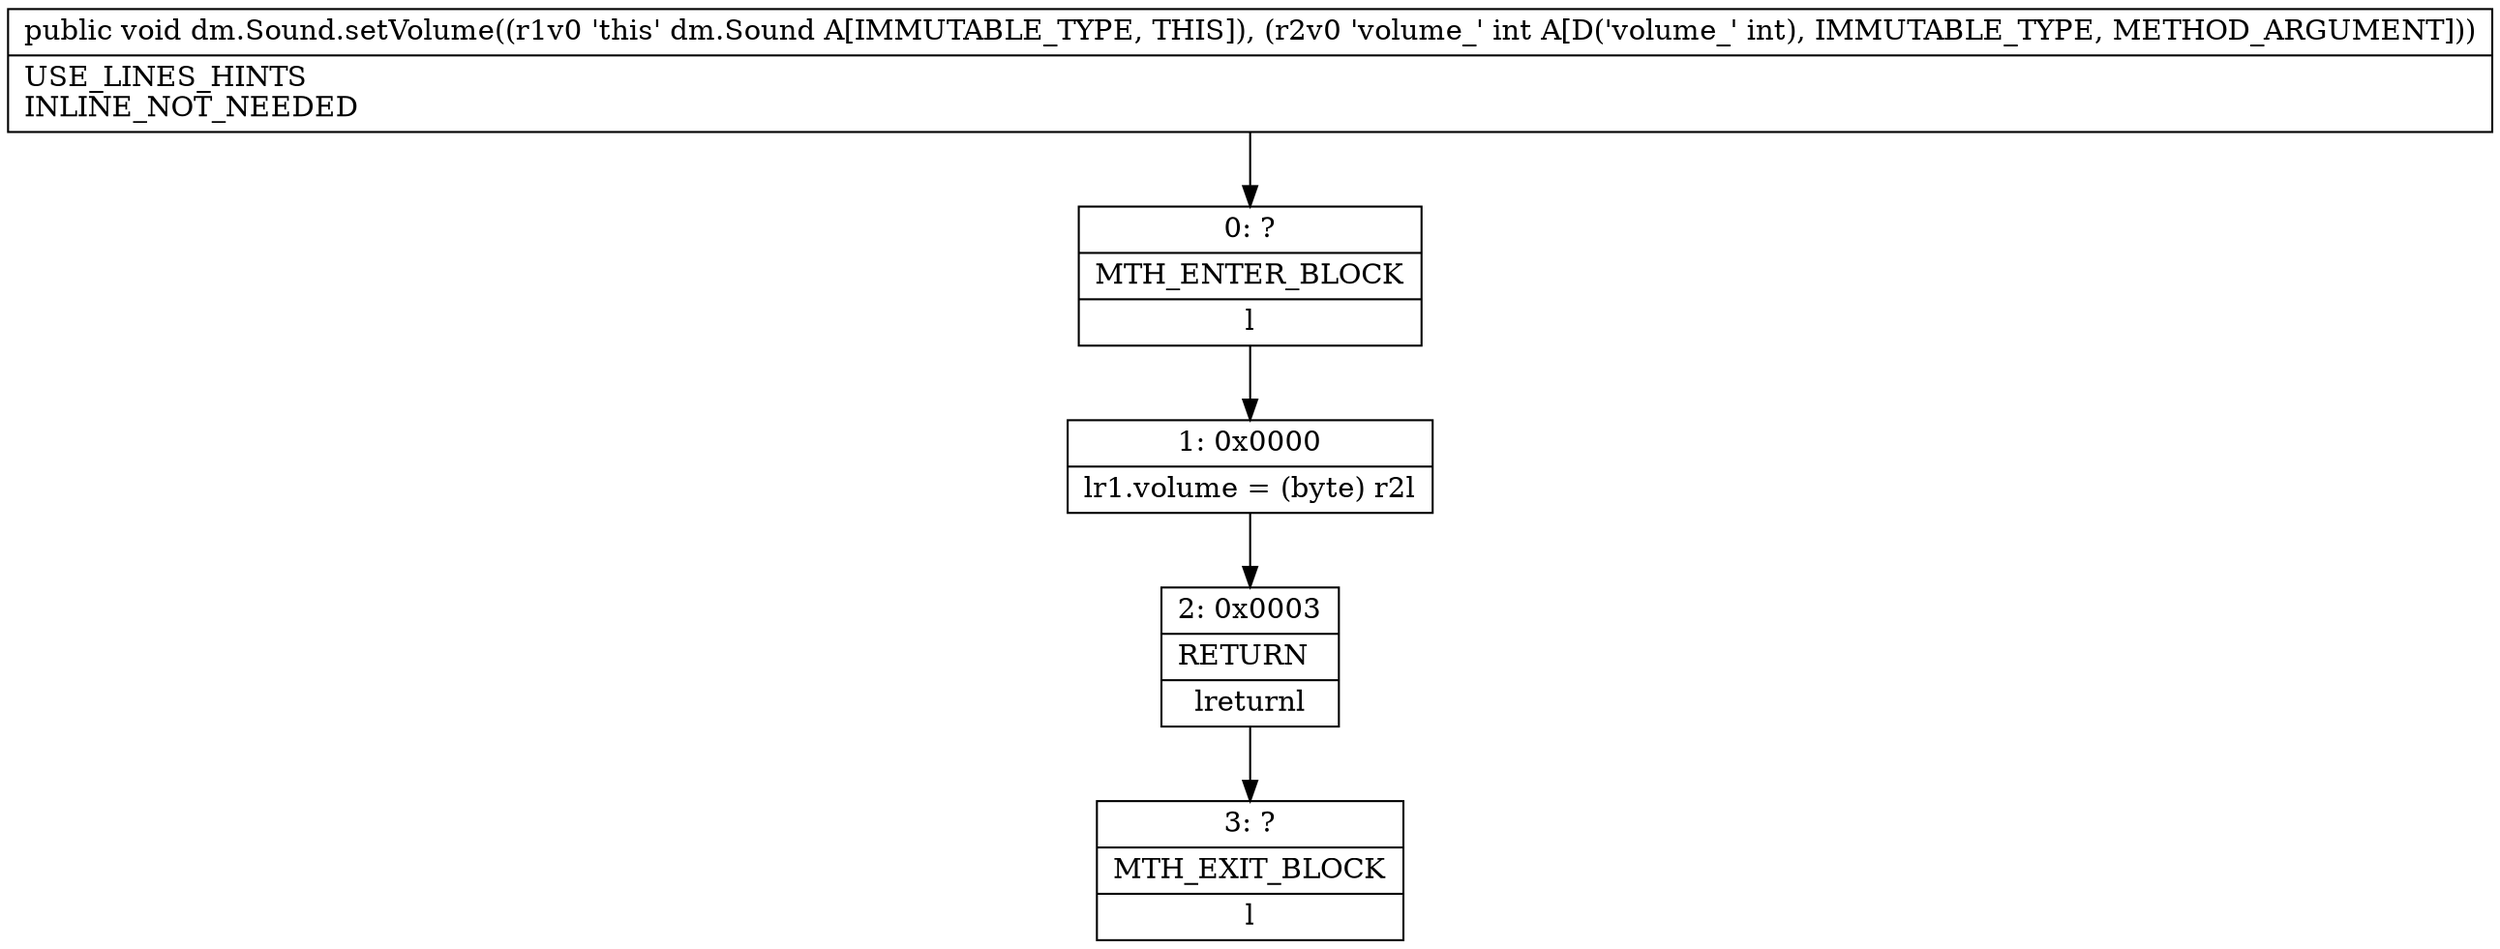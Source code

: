 digraph "CFG fordm.Sound.setVolume(I)V" {
Node_0 [shape=record,label="{0\:\ ?|MTH_ENTER_BLOCK\l|l}"];
Node_1 [shape=record,label="{1\:\ 0x0000|lr1.volume = (byte) r2l}"];
Node_2 [shape=record,label="{2\:\ 0x0003|RETURN\l|lreturnl}"];
Node_3 [shape=record,label="{3\:\ ?|MTH_EXIT_BLOCK\l|l}"];
MethodNode[shape=record,label="{public void dm.Sound.setVolume((r1v0 'this' dm.Sound A[IMMUTABLE_TYPE, THIS]), (r2v0 'volume_' int A[D('volume_' int), IMMUTABLE_TYPE, METHOD_ARGUMENT]))  | USE_LINES_HINTS\lINLINE_NOT_NEEDED\l}"];
MethodNode -> Node_0;
Node_0 -> Node_1;
Node_1 -> Node_2;
Node_2 -> Node_3;
}

